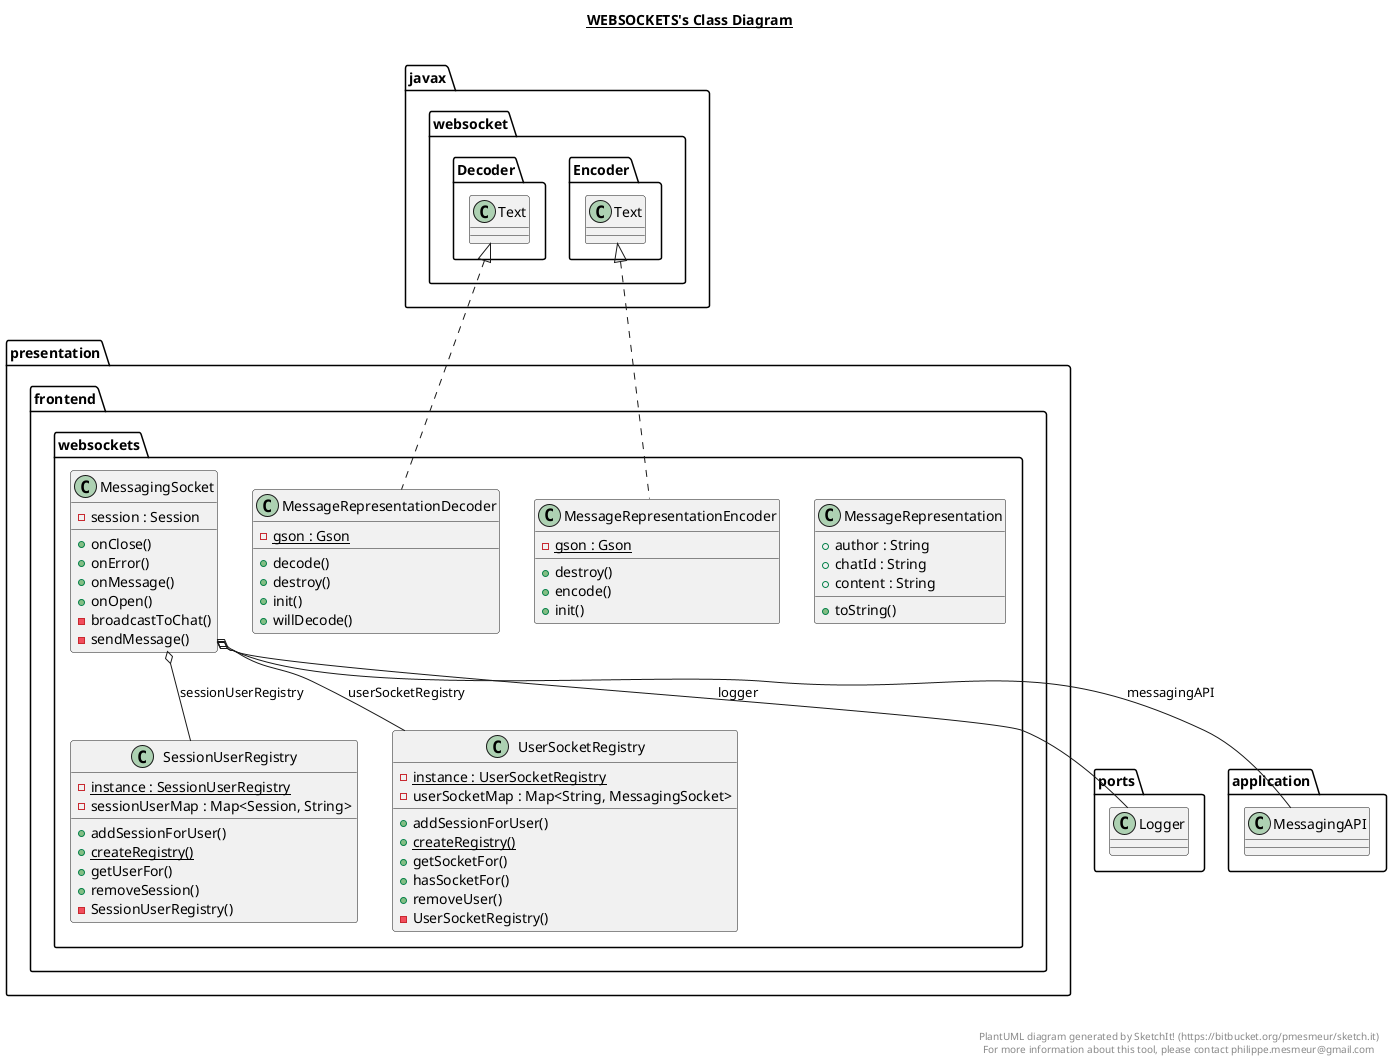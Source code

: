 @startuml

title __WEBSOCKETS's Class Diagram__\n

  namespace presentation {
    namespace frontend {
      namespace websockets {
        class presentation.frontend.websockets.MessageRepresentation {
            + author : String
            + chatId : String
            + content : String
            + toString()
        }
      }
    }
  }
  

  namespace presentation {
    namespace frontend {
      namespace websockets {
        class presentation.frontend.websockets.MessageRepresentationDecoder {
            {static} - gson : Gson
            + decode()
            + destroy()
            + init()
            + willDecode()
        }
      }
    }
  }
  

  namespace presentation {
    namespace frontend {
      namespace websockets {
        class presentation.frontend.websockets.MessageRepresentationEncoder {
            {static} - gson : Gson
            + destroy()
            + encode()
            + init()
        }
      }
    }
  }
  

  namespace presentation {
    namespace frontend {
      namespace websockets {
        class presentation.frontend.websockets.MessagingSocket {
            - session : Session
            + onClose()
            + onError()
            + onMessage()
            + onOpen()
            - broadcastToChat()
            - sendMessage()
        }
      }
    }
  }
  

  namespace presentation {
    namespace frontend {
      namespace websockets {
        class presentation.frontend.websockets.SessionUserRegistry {
            {static} - instance : SessionUserRegistry
            - sessionUserMap : Map<Session, String>
            + addSessionForUser()
            {static} + createRegistry()
            + getUserFor()
            + removeSession()
            - SessionUserRegistry()
        }
      }
    }
  }
  

  namespace presentation {
    namespace frontend {
      namespace websockets {
        class presentation.frontend.websockets.UserSocketRegistry {
            {static} - instance : UserSocketRegistry
            - userSocketMap : Map<String, MessagingSocket>
            + addSessionForUser()
            {static} + createRegistry()
            + getSocketFor()
            + hasSocketFor()
            + removeUser()
            - UserSocketRegistry()
        }
      }
    }
  }
  

  presentation.frontend.websockets.MessageRepresentationDecoder .up.|> javax.websocket.Decoder.Text
  presentation.frontend.websockets.MessageRepresentationEncoder .up.|> javax.websocket.Encoder.Text
  presentation.frontend.websockets.MessagingSocket o-- ports.Logger : logger
  presentation.frontend.websockets.MessagingSocket o-- application.MessagingAPI : messagingAPI
  presentation.frontend.websockets.MessagingSocket o-- presentation.frontend.websockets.SessionUserRegistry : sessionUserRegistry
  presentation.frontend.websockets.MessagingSocket o-- presentation.frontend.websockets.UserSocketRegistry : userSocketRegistry


right footer


PlantUML diagram generated by SketchIt! (https://bitbucket.org/pmesmeur/sketch.it)
For more information about this tool, please contact philippe.mesmeur@gmail.com
endfooter

@enduml
